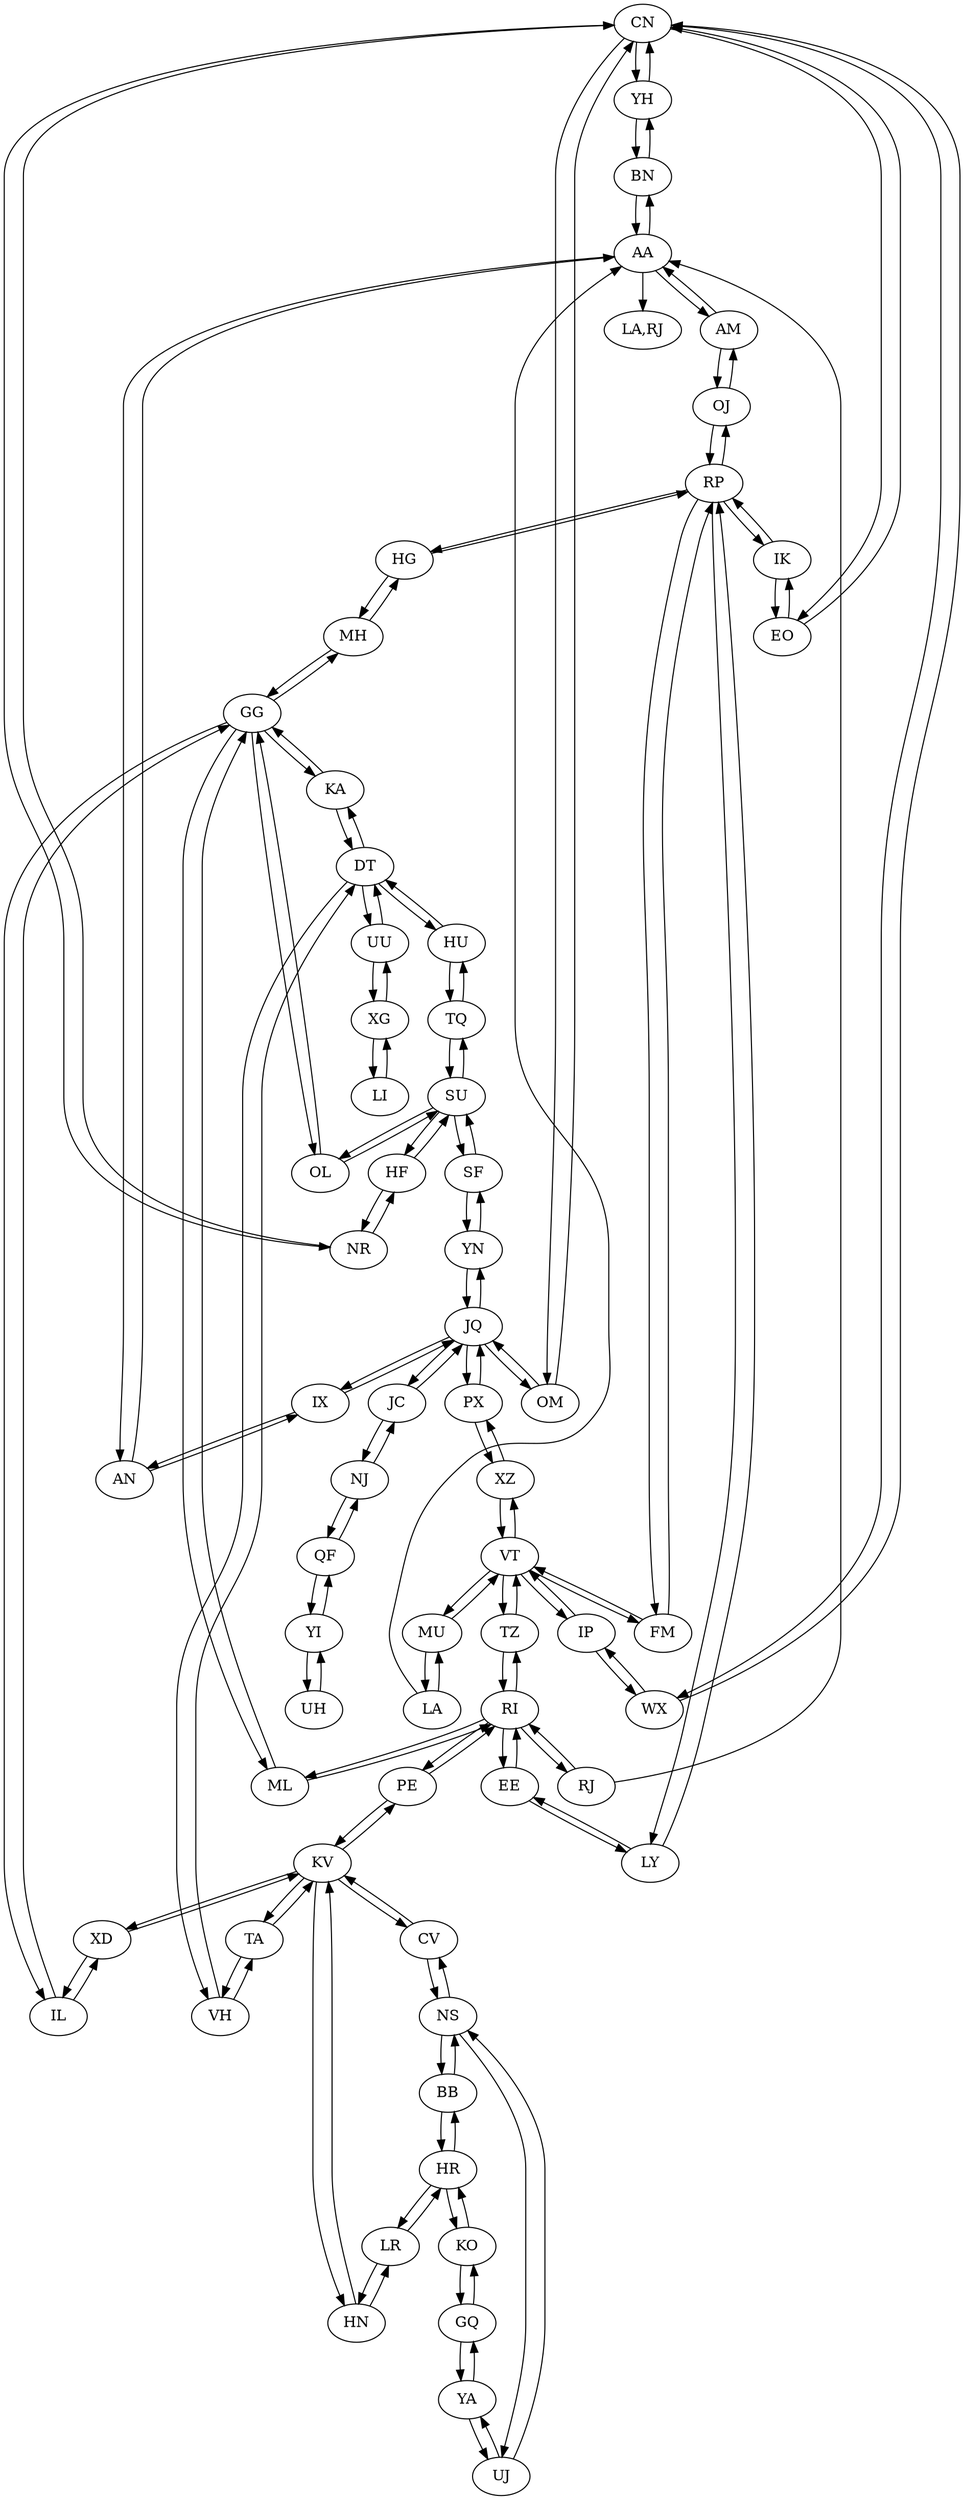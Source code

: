 strict digraph "" {
	CN	[rate=7];
	CN -> YH	[weight=1];
	CN -> EO	[weight=1];
	CN -> WX	[weight=1];
	CN -> NR	[weight=1];
	CN -> OM	[weight=1];
	DT	[rate=16];
	DT -> UU	[weight=1];
	DT -> HU	[weight=1];
	DT -> KA	[weight=1];
	DT -> VH	[weight=1];
	GG	[rate=12];
	GG -> KA	[weight=1];
	GG -> ML	[weight=1];
	GG -> IL	[weight=1];
	GG -> MH	[weight=1];
	GG -> OL	[weight=1];
	HR	[rate=11];
	HR -> BB	[weight=1];
	HR -> KO	[weight=1];
	HR -> LR	[weight=1];
	JQ	[rate=6];
	JQ -> IX	[weight=1];
	JQ -> OM	[weight=1];
	JQ -> JC	[weight=1];
	JQ -> PX	[weight=1];
	JQ -> YN	[weight=1];
	KV	[rate=13];
	KV -> CV	[weight=1];
	KV -> HN	[weight=1];
	KV -> XD	[weight=1];
	KV -> PE	[weight=1];
	KV -> TA	[weight=1];
	LI	[rate=15];
	LI -> XG	[weight=1];
	NS	[rate=23];
	NS -> BB	[weight=1];
	NS -> CV	[weight=1];
	NS -> UJ	[weight=1];
	QF	[rate=17];
	QF -> NJ	[weight=1];
	QF -> YI	[weight=1];
	RI	[rate=4];
	RI -> EE	[weight=1];
	RI -> ML	[weight=1];
	RI -> PE	[weight=1];
	RI -> TZ	[weight=1];
	RI -> RJ	[weight=1];
	RP	[rate=3];
	RP -> OJ	[weight=1];
	RP -> LY	[weight=1];
	RP -> IK	[weight=1];
	RP -> FM	[weight=1];
	RP -> HG	[weight=1];
	SU	[rate=19];
	SU -> OL	[weight=1];
	SU -> HF	[weight=1];
	SU -> TQ	[weight=1];
	SU -> SF	[weight=1];
	UH	[rate=25];
	UH -> YI	[weight=1];
	VT	[rate=5];
	VT -> FM	[weight=1];
	VT -> IP	[weight=1];
	VT -> MU	[weight=1];
	VT -> XZ	[weight=1];
	VT -> TZ	[weight=1];
	YA	[rate=21];
	YA -> GQ	[weight=1];
	YA -> UJ	[weight=1];
	AA -> AM	[weight=1];
	AA -> AN	[weight=1];
	AA -> BN	[weight=1];
	AA -> "LA,RJ"	[weight=1];
	AM -> AA	[weight=1];
	AM -> OJ	[weight=1];
	AN -> AA	[weight=1];
	AN -> IX	[weight=1];
	BN -> AA	[weight=1];
	BN -> YH	[weight=1];
	OJ -> RP	[weight=1];
	OJ -> AM	[weight=1];
	IX -> JQ	[weight=1];
	IX -> AN	[weight=1];
	BB -> HR	[weight=1];
	BB -> NS	[weight=1];
	YH -> CN	[weight=1];
	YH -> BN	[weight=1];
	EO -> CN	[weight=1];
	EO -> IK	[weight=1];
	WX -> CN	[weight=1];
	WX -> IP	[weight=1];
	NR -> CN	[weight=1];
	NR -> HF	[weight=1];
	OM -> CN	[weight=1];
	OM -> JQ	[weight=1];
	CV -> KV	[weight=1];
	CV -> NS	[weight=1];
	UU -> DT	[weight=1];
	UU -> XG	[weight=1];
	HU -> DT	[weight=1];
	HU -> TQ	[weight=1];
	KA -> DT	[weight=1];
	KA -> GG	[weight=1];
	VH -> DT	[weight=1];
	VH -> TA	[weight=1];
	EE -> RI	[weight=1];
	EE -> LY	[weight=1];
	LY -> RP	[weight=1];
	LY -> EE	[weight=1];
	IK -> RP	[weight=1];
	IK -> EO	[weight=1];
	FM -> RP	[weight=1];
	FM -> VT	[weight=1];
	ML -> GG	[weight=1];
	ML -> RI	[weight=1];
	IL -> GG	[weight=1];
	IL -> XD	[weight=1];
	MH -> GG	[weight=1];
	MH -> HG	[weight=1];
	OL -> GG	[weight=1];
	OL -> SU	[weight=1];
	GQ -> YA	[weight=1];
	GQ -> KO	[weight=1];
	KO -> HR	[weight=1];
	KO -> GQ	[weight=1];
	HF -> SU	[weight=1];
	HF -> NR	[weight=1];
	HG -> RP	[weight=1];
	HG -> MH	[weight=1];
	HN -> KV	[weight=1];
	HN -> LR	[weight=1];
	LR -> HR	[weight=1];
	LR -> HN	[weight=1];
	TQ -> SU	[weight=1];
	TQ -> HU	[weight=1];
	XD -> KV	[weight=1];
	XD -> IL	[weight=1];
	IP -> VT	[weight=1];
	IP -> WX	[weight=1];
	JC -> JQ	[weight=1];
	JC -> NJ	[weight=1];
	NJ -> QF	[weight=1];
	NJ -> JC	[weight=1];
	PX -> JQ	[weight=1];
	PX -> XZ	[weight=1];
	YN -> JQ	[weight=1];
	YN -> SF	[weight=1];
	PE -> KV	[weight=1];
	PE -> RI	[weight=1];
	TA -> KV	[weight=1];
	TA -> VH	[weight=1];
	LA -> AA	[weight=1];
	LA -> MU	[weight=1];
	MU -> VT	[weight=1];
	MU -> LA	[weight=1];
	XG -> LI	[weight=1];
	XG -> UU	[weight=1];
	UJ -> NS	[weight=1];
	UJ -> YA	[weight=1];
	XZ -> VT	[weight=1];
	XZ -> PX	[weight=1];
	YI -> QF	[weight=1];
	YI -> UH	[weight=1];
	TZ -> RI	[weight=1];
	TZ -> VT	[weight=1];
	RJ -> RI	[weight=1];
	RJ -> AA	[weight=1];
	SF -> SU	[weight=1];
	SF -> YN	[weight=1];
}
